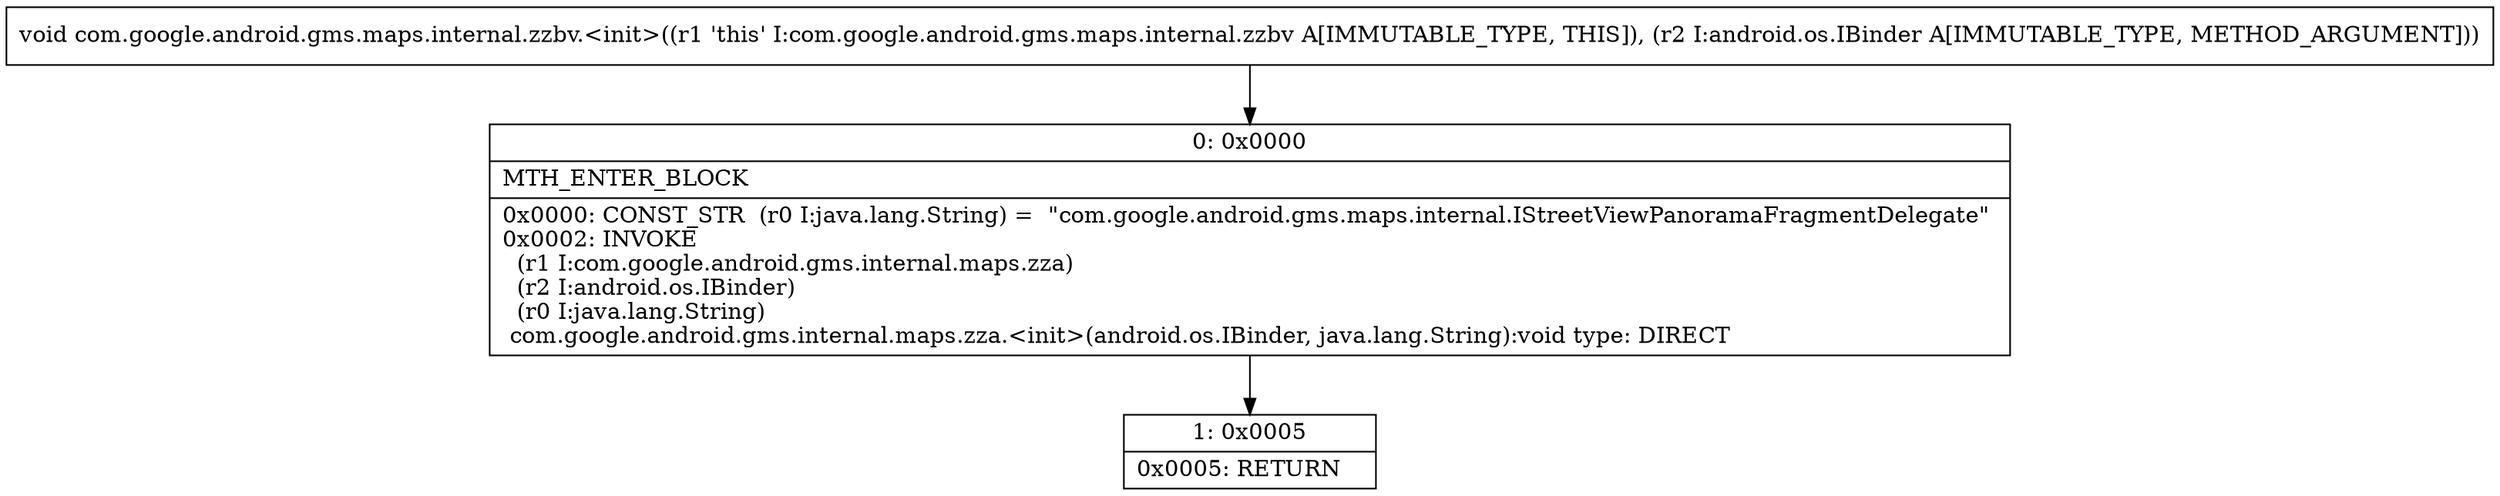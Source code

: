 digraph "CFG forcom.google.android.gms.maps.internal.zzbv.\<init\>(Landroid\/os\/IBinder;)V" {
Node_0 [shape=record,label="{0\:\ 0x0000|MTH_ENTER_BLOCK\l|0x0000: CONST_STR  (r0 I:java.lang.String) =  \"com.google.android.gms.maps.internal.IStreetViewPanoramaFragmentDelegate\" \l0x0002: INVOKE  \l  (r1 I:com.google.android.gms.internal.maps.zza)\l  (r2 I:android.os.IBinder)\l  (r0 I:java.lang.String)\l com.google.android.gms.internal.maps.zza.\<init\>(android.os.IBinder, java.lang.String):void type: DIRECT \l}"];
Node_1 [shape=record,label="{1\:\ 0x0005|0x0005: RETURN   \l}"];
MethodNode[shape=record,label="{void com.google.android.gms.maps.internal.zzbv.\<init\>((r1 'this' I:com.google.android.gms.maps.internal.zzbv A[IMMUTABLE_TYPE, THIS]), (r2 I:android.os.IBinder A[IMMUTABLE_TYPE, METHOD_ARGUMENT])) }"];
MethodNode -> Node_0;
Node_0 -> Node_1;
}

